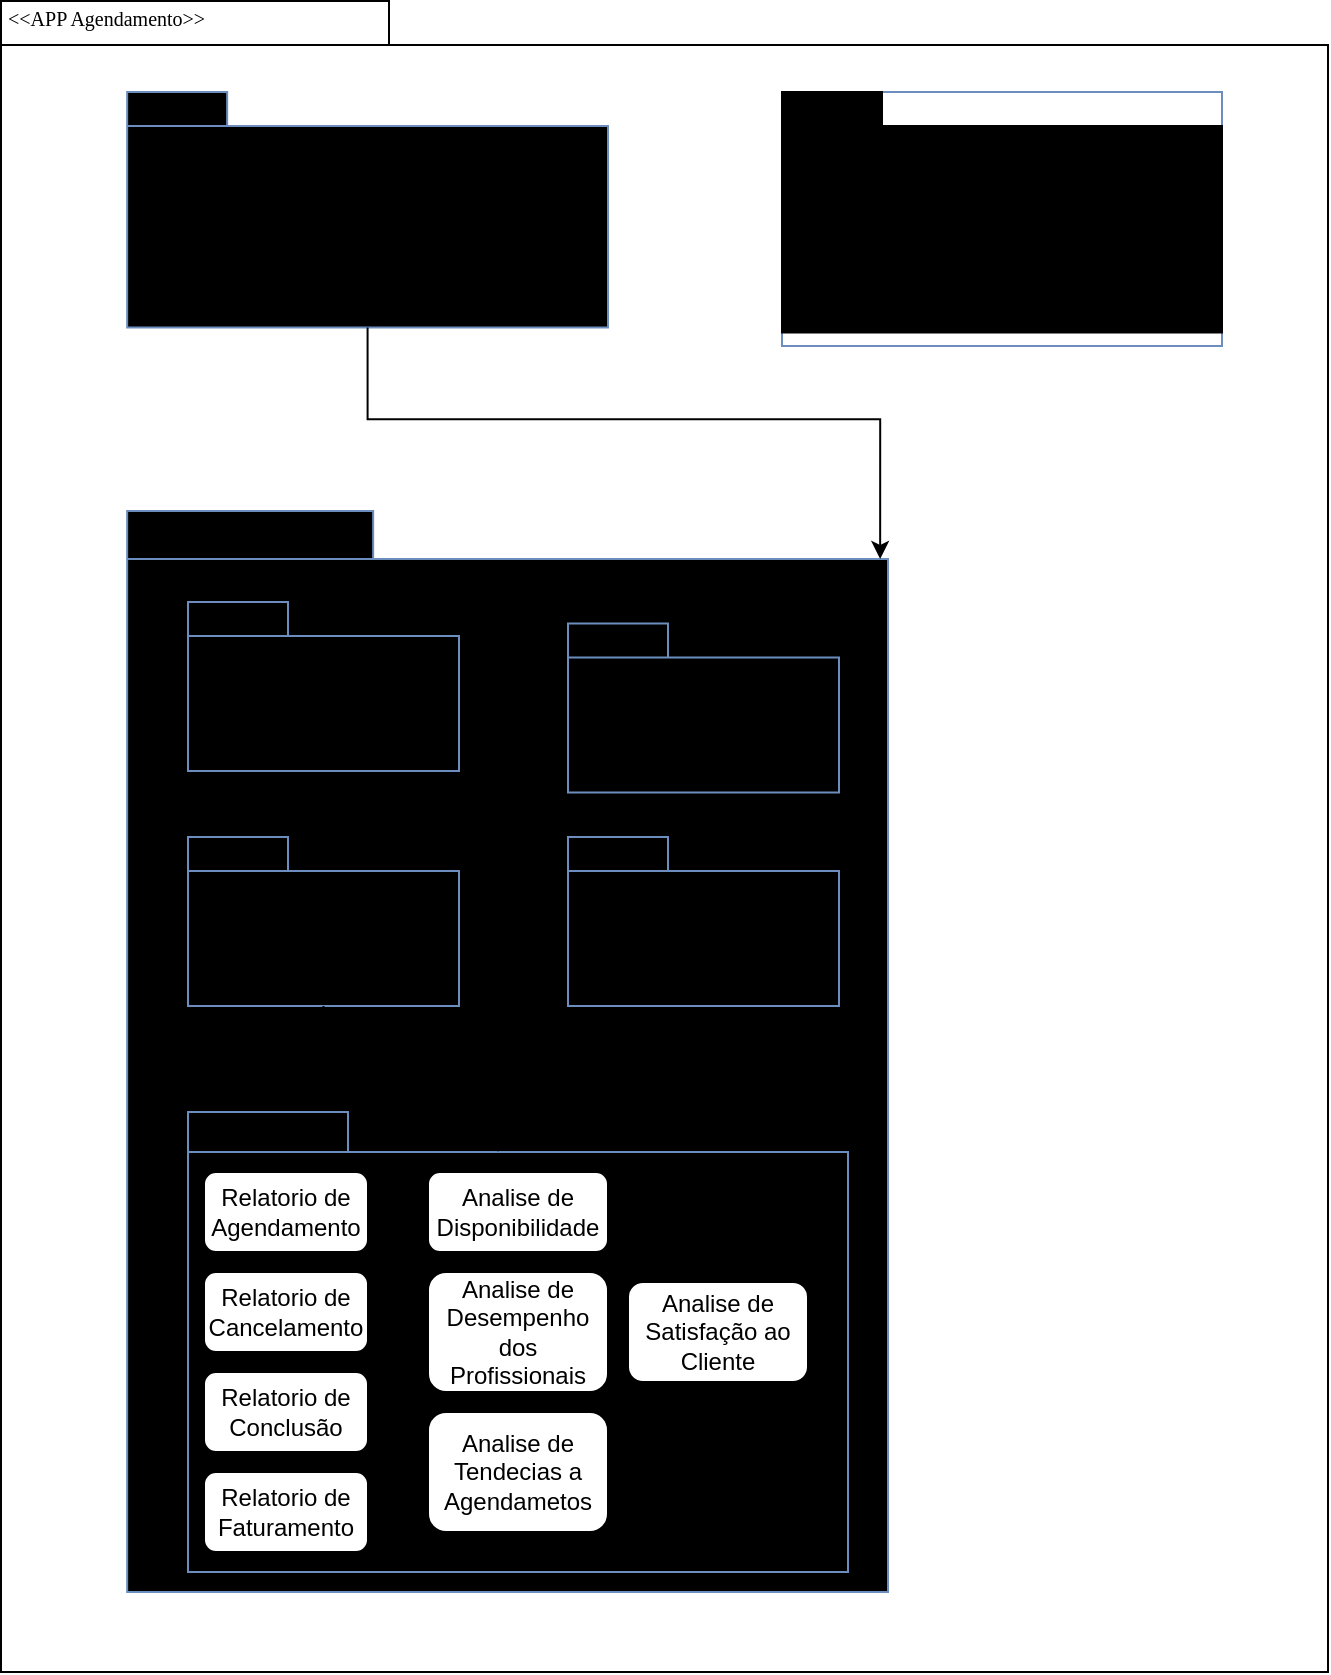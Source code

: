 <mxfile version="26.1.1">
  <diagram name="Page-1" id="b5b7bab2-c9e2-2cf4-8b2a-24fd1a2a6d21">
    <mxGraphModel grid="1" page="1" gridSize="10" guides="1" tooltips="1" connect="1" arrows="1" fold="1" pageScale="1" pageWidth="827" pageHeight="1169" background="none" math="0" shadow="0">
      <root>
        <mxCell id="0" />
        <mxCell id="1" parent="0" />
        <mxCell id="6e0c8c40b5770093-72" value="" style="shape=folder;fontStyle=1;spacingTop=10;tabWidth=194;tabHeight=22;tabPosition=left;html=1;rounded=0;shadow=0;comic=0;labelBackgroundColor=none;strokeWidth=1;fillColor=none;fontFamily=Verdana;fontSize=10;align=center;" vertex="1" parent="1">
          <mxGeometry x="326.5" y="114.5" width="663.5" height="835.5" as="geometry" />
        </mxCell>
        <mxCell id="6e0c8c40b5770093-6" value="" style="group" vertex="1" connectable="0" parent="1">
          <mxGeometry x="465.5" y="170" width="164.5" height="130" as="geometry" />
        </mxCell>
        <mxCell id="6e0c8c40b5770093-4" value="Gerenciamento&lt;div&gt;de agendamento&lt;/div&gt;" style="shape=folder;fontStyle=1;spacingTop=10;tabWidth=50;tabHeight=17;tabPosition=left;html=1;rounded=0;shadow=0;comic=0;labelBackgroundColor=none;strokeWidth=1;fontFamily=Verdana;fontSize=10;align=center;fillColor=#dae8fc;strokeColor=#6c8ebf;gradientColor=light-dark(#99CCFF,#EDEDED);" vertex="1" parent="6e0c8c40b5770093-6">
          <mxGeometry x="-75.92" y="-10" width="240.42" height="117.69" as="geometry" />
        </mxCell>
        <mxCell id="6e0c8c40b5770093-7" value="" style="group;fillColor=none;strokeColor=#6c8ebf;gradientColor=none;" vertex="1" connectable="0" parent="1">
          <mxGeometry x="717" y="160" width="220" height="127" as="geometry" />
        </mxCell>
        <mxCell id="6e0c8c40b5770093-8" value="Gerenciamento&lt;div&gt;de Usuario&lt;/div&gt;" style="shape=folder;fontStyle=1;spacingTop=10;tabWidth=50;tabHeight=17;tabPosition=left;html=1;rounded=0;shadow=0;comic=0;labelBackgroundColor=none;strokeWidth=1;fontFamily=Verdana;fontSize=10;align=center;gradientColor=light-dark(#99CCFF,#EDEDED);" vertex="1" parent="6e0c8c40b5770093-7">
          <mxGeometry width="220.0" height="120.237" as="geometry" />
        </mxCell>
        <mxCell id="6e0c8c40b5770093-33" value="" style="shape=folder;fontStyle=1;spacingTop=10;tabWidth=123;tabHeight=24;tabPosition=left;html=1;rounded=0;shadow=0;comic=0;labelBackgroundColor=none;strokeColor=#6c8ebf;strokeWidth=1;fillColor=#dae8fc;fontFamily=Verdana;fontSize=10;align=center;gradientColor=light-dark(#99CCFF,#EDEDED);" vertex="1" parent="1">
          <mxGeometry x="389.58" y="369.5" width="380.42" height="540.5" as="geometry" />
        </mxCell>
        <mxCell id="6e0c8c40b5770093-43" value="Serviços" style="shape=folder;fontStyle=1;spacingTop=10;tabWidth=50;tabHeight=17;tabPosition=left;html=1;rounded=0;shadow=0;comic=0;labelBackgroundColor=none;strokeColor=#6c8ebf;strokeWidth=1;fillColor=#dae8fc;fontFamily=Verdana;fontSize=10;align=center;gradientColor=light-dark(#99CCFF,#EDEDED);" vertex="1" parent="1">
          <mxGeometry x="420" y="415" width="135.5" height="84.5" as="geometry" />
        </mxCell>
        <mxCell id="6e0c8c40b5770093-73" value="&amp;lt;&amp;lt;APP Agendamento&amp;gt;&amp;gt;" style="text;html=1;align=left;verticalAlign=top;spacingTop=-4;fontSize=10;fontFamily=Verdana" vertex="1" parent="1">
          <mxGeometry x="327.5" y="114.5" width="130" height="20" as="geometry" />
        </mxCell>
        <mxCell id="7kP_midGCZN3tTnBOdYV-2" value="Funcionarios" style="shape=folder;fontStyle=1;spacingTop=10;tabWidth=50;tabHeight=17;tabPosition=left;html=1;rounded=0;shadow=0;comic=0;labelBackgroundColor=none;strokeColor=#6c8ebf;strokeWidth=1;fillColor=#dae8fc;fontFamily=Verdana;fontSize=10;align=center;gradientColor=light-dark(#99CCFF,#EDEDED);" vertex="1" parent="1">
          <mxGeometry x="610" y="425.75" width="135.5" height="84.5" as="geometry" />
        </mxCell>
        <mxCell id="7kP_midGCZN3tTnBOdYV-3" value="Notificacoes" style="shape=folder;fontStyle=1;spacingTop=10;tabWidth=50;tabHeight=17;tabPosition=left;html=1;rounded=0;shadow=0;comic=0;labelBackgroundColor=none;strokeColor=#6c8ebf;strokeWidth=1;fillColor=#dae8fc;fontFamily=Verdana;fontSize=10;align=center;gradientColor=light-dark(#99CCFF,#EDEDED);" vertex="1" parent="1">
          <mxGeometry x="610" y="532.5" width="135.5" height="84.5" as="geometry" />
        </mxCell>
        <mxCell id="7kP_midGCZN3tTnBOdYV-4" value="Relatorio&amp;nbsp;&lt;div&gt;e Analise&lt;/div&gt;" style="shape=folder;fontStyle=1;spacingTop=10;tabWidth=50;tabHeight=17;tabPosition=left;html=1;rounded=0;shadow=0;comic=0;labelBackgroundColor=none;strokeColor=#6C8EBF;strokeWidth=1;fillColor=#DAE8FC;fontFamily=Verdana;fontSize=10;align=center;gradientColor=light-dark(#99CCFF,#EDEDED);" vertex="1" parent="1">
          <mxGeometry x="420" y="532.5" width="135.5" height="84.5" as="geometry" />
        </mxCell>
        <mxCell id="jpQeD4LMIoOpaBO-k5PO-6" style="edgeStyle=orthogonalEdgeStyle;rounded=0;orthogonalLoop=1;jettySize=auto;html=1;exitX=0.5;exitY=1;exitDx=0;exitDy=0;exitPerimeter=0;entryX=0;entryY=0;entryDx=376.5;entryDy=24;entryPerimeter=0;" edge="1" parent="1" source="6e0c8c40b5770093-4" target="6e0c8c40b5770093-33">
          <mxGeometry relative="1" as="geometry" />
        </mxCell>
        <mxCell id="jpQeD4LMIoOpaBO-k5PO-10" value="" style="shape=folder;fontStyle=1;spacingTop=10;tabWidth=80;tabHeight=20;tabPosition=left;html=1;rounded=0;shadow=0;comic=0;labelBackgroundColor=none;strokeWidth=1;fontFamily=Verdana;fontSize=10;align=center;fillColor=light-dark(#1D293B,#1D293B);strokeColor=light-dark(#6C8EBF,#6C8EBF);gradientColor=light-dark(#99CCFF,#EDEDED);" vertex="1" parent="1">
          <mxGeometry x="420" y="670" width="330" height="230" as="geometry" />
        </mxCell>
        <mxCell id="jpQeD4LMIoOpaBO-k5PO-11" style="edgeStyle=orthogonalEdgeStyle;rounded=0;orthogonalLoop=1;jettySize=auto;html=1;exitX=0.5;exitY=1;exitDx=0;exitDy=0;exitPerimeter=0;entryX=0;entryY=0;entryDx=155;entryDy=20;entryPerimeter=0;" edge="1" parent="1" source="7kP_midGCZN3tTnBOdYV-4" target="jpQeD4LMIoOpaBO-k5PO-10">
          <mxGeometry relative="1" as="geometry" />
        </mxCell>
        <mxCell id="jpQeD4LMIoOpaBO-k5PO-13" value="Relatorio de Agendamento" style="rounded=1;whiteSpace=wrap;html=1;fillColor=light-dark(#FFFFFF,#1D293B);" vertex="1" parent="1">
          <mxGeometry x="428" y="700" width="82" height="40" as="geometry" />
        </mxCell>
        <mxCell id="jpQeD4LMIoOpaBO-k5PO-14" value="Relatorio de Cancelamento&lt;span style=&quot;color: rgba(0, 0, 0, 0); font-family: monospace; font-size: 0px; text-align: start; text-wrap-mode: nowrap;&quot;&gt;%3CmxGraphModel%3E%3Croot%3E%3CmxCell%20id%3D%220%22%2F%3E%3CmxCell%20id%3D%221%22%20parent%3D%220%22%2F%3E%3CmxCell%20id%3D%222%22%20value%3D%22Relatorio%20Agendamento%22%20style%3D%22rounded%3D1%3BwhiteSpace%3Dwrap%3Bhtml%3D1%3BfillColor%3Dlight-dark(%23FFFFFF%2C%231D293B)%3B%22%20vertex%3D%221%22%20parent%3D%221%22%3E%3CmxGeometry%20x%3D%22428%22%20y%3D%22700%22%20width%3D%2282%22%20height%3D%2240%22%20as%3D%22geometry%22%2F%3E%3C%2FmxCell%3E%3C%2Froot%3E%3C%2FmxGraphModel%3E&lt;/span&gt;" style="rounded=1;whiteSpace=wrap;html=1;fillColor=light-dark(#FFFFFF,#1D293B);" vertex="1" parent="1">
          <mxGeometry x="428" y="750" width="82" height="40" as="geometry" />
        </mxCell>
        <mxCell id="jpQeD4LMIoOpaBO-k5PO-15" value="Relatorio de Conclusão&lt;span style=&quot;color: rgba(0, 0, 0, 0); font-family: monospace; font-size: 0px; text-align: start; text-wrap-mode: nowrap;&quot;&gt;&lt;span style=&quot;color: rgba(0, 0, 0, 0);&quot;&gt;%3CmxGraphModel%3E%3Croot%3E%3CmxCell%20id%3D%220%22%2F%3E%3CmxCell%20id%3D%221%22%20parent%3D%220%22%2F%3E%3CmxCell%20id%3D%222%22%20value%3D%22Relatorio%20de%20Cancelamento%26lt%3Bspan%20style%3D%26quot%3Bcolor%3A%20rgba(0%2C%200%2C%200%2C%200)%3B%20font-family%3A%20monospace%3B%20font-size%3A%200px%3B%20text-align%3A%20start%3B%20text-wrap-mode%3A%20nowrap%3B%26quot%3B%26gt%3B%253CmxGraphModel%253E%253Croot%253E%253CmxCell%2520id%253D%25220%2522%252F%253E%253CmxCell%2520id%253D%25221%2522%2520parent%253D%25220%2522%252F%253E%253CmxCell%2520id%253D%25222%2522%2520value%253D%2522Relatorio%2520Agendamento%2522%2520style%253D%2522rounded%253D1%253BwhiteSpace%253Dwrap%253Bhtml%253D1%253BfillColor%253Dlight-dark(%2523FFFFFF%252C%25231D293B)%253B%2522%2520vertex%253D%25221%2522%2520parent%253D%25221%2522%253E%253CmxGeometry%2520x%253D%2522428%2522%2520y%253D%2522700%2522%2520width%253D%252282%2522%2520height%253D%252240%2522%2520as%253D%2522geometry%2522%252F%253E%253C%252FmxCell%253E%253C%252Froot%253E%253C%252FmxGraphModel%253E%26lt%3B%2Fspan%26gt%3B%22%20style%3D%22rounded%3D1%3BwhiteSpace%3Dwrap%3Bhtml%3D1%3BfillColor%3Dlight-dark(%23FFFFFF%2C%231D293B)%3B%22%20vertex%3D%221%22%20parent%3D%221%22%3E%3CmxGeometry%20x%3D%22428%22%20y%3D%22750%22%20width%3D%2282%22%20height%3D%2240%22%20as%3D%22geometry%22%2F%3E%3C%2FmxCell%3E%3C%2Froot%3E%3C%2FmxGraphModel%3E&lt;/span&gt;%3CmxGraphModel%3E%3Croot%3E%3CmxCell%20id%3D%220%22%2F%3E%3CmxCell%20id%3D%221%22%20parent%3D%220%22%2F%3E%3CmxCell%20id%3D%222%22%20value%3D%22Relatorio%20Agendamento%22%20style%3D%22rounded%3D1%3BwhiteSpace%3Dwrap%3Bhtml%3D1%3BfillColor%3Dlight-dark(%23FFFFFF%2C%231D293B)%3B%22%20vertex%3D%221%22%20parent%3D%221%22%3E%3CmxGeometry%20x%3D%22428%22%20y%3D%22700%22%20width%3D%2282%22%20height%3D%2240%22%20as%3D%22geometry%22%2F%3E%3C%2FmxCell%3E%3C%2Froot%3E%3C%2FmxGraphModel%3E&lt;/span&gt;" style="rounded=1;whiteSpace=wrap;html=1;fillColor=light-dark(#FFFFFF,#1D293B);" vertex="1" parent="1">
          <mxGeometry x="428" y="800" width="82" height="40" as="geometry" />
        </mxCell>
        <mxCell id="jpQeD4LMIoOpaBO-k5PO-16" value="Relatorio de Faturamento&lt;span style=&quot;color: rgba(0, 0, 0, 0); font-family: monospace; font-size: 0px; text-align: start; text-wrap-mode: nowrap;&quot;&gt;&lt;span style=&quot;color: rgba(0, 0, 0, 0);&quot;&gt;%3CmxGraphModel%3E%3Croot%3E%3CmxCell%20id%3D%220%22%2F%3E%3CmxCell%20id%3D%221%22%20parent%3D%220%22%2F%3E%3CmxCell%20id%3D%222%22%20value%3D%22Relatorio%20de%20Cancelamento%26lt%3Bspan%20style%3D%26quot%3Bcolor%3A%20rgba(0%2C%200%2C%200%2C%200)%3B%20font-family%3A%20monospace%3B%20font-size%3A%200px%3B%20text-align%3A%20start%3B%20text-wrap-mode%3A%20nowrap%3B%26quot%3B%26gt%3B%253CmxGraphModel%253E%253Croot%253E%253CmxCell%2520id%253D%25220%2522%252F%253E%253CmxCell%2520id%253D%25221%2522%2520parent%253D%25220%2522%252F%253E%253CmxCell%2520id%253D%25222%2522%2520value%253D%2522Relatorio%2520Agendamento%2522%2520style%253D%2522rounded%253D1%253BwhiteSpace%253Dwrap%253Bhtml%253D1%253BfillColor%253Dlight-dark(%2523FFFFFF%252C%25231D293B)%253B%2522%2520vertex%253D%25221%2522%2520parent%253D%25221%2522%253E%253CmxGeometry%2520x%253D%2522428%2522%2520y%253D%2522700%2522%2520width%253D%252282%2522%2520height%253D%252240%2522%2520as%253D%2522geometry%2522%252F%253E%253C%252FmxCell%253E%253C%252Froot%253E%253C%252FmxGraphModel%253E%26lt%3B%2Fspan%26gt%3B%22%20style%3D%22rounded%3D1%3BwhiteSpace%3Dwrap%3Bhtml%3D1%3BfillColor%3Dlight-dark(%23FFFFFF%2C%231D293B)%3B%22%20vertex%3D%221%22%20parent%3D%221%22%3E%3CmxGeometry%20x%3D%22428%22%20y%3D%22750%22%20width%3D%2282%22%20height%3D%2240%22%20as%3D%22geometry%22%2F%3E%3C%2FmxCell%3E%3C%2Froot%3E%3C%2FmxGraphModel%3E&lt;/span&gt;%3CmxGraphModel%3E%3Croot%3E%3CmxCell%20id%3D%220%22%2F%3E%3CmxCell%20id%3D%221%22%20parent%3D%220%22%2F%3E%3CmxCell%20id%3D%222%22%20value%3D%22Relatorio%20Agendamento%22%20style%3D%22rounded%3D1%3BwhiteSpace%3Dwrap%3Bhtml%3D1%3BfillColor%3Dlight-dark(%23FFFFFF%2C%231D293B)%3B%22%20vertex%3D%221%22%20parent%3D%221%22%3E%3CmxGeometry%20x%3D%22428%22%20y%3D%22700%22%20width%3D%2282%22%20height%3D%2240%22%20as%3D%22geometry%22%2F%3E%3C%2FmxCell%3E%3C%2Froot%3E%3C%2FmxGraphModel%3E&lt;/span&gt;" style="rounded=1;whiteSpace=wrap;html=1;fillColor=light-dark(#FFFFFF,#1D293B);" vertex="1" parent="1">
          <mxGeometry x="428" y="850" width="82" height="40" as="geometry" />
        </mxCell>
        <mxCell id="jpQeD4LMIoOpaBO-k5PO-17" value="Analise de Disponibilidade" style="rounded=1;whiteSpace=wrap;html=1;fillColor=light-dark(#FFFFFF,#1D293B);" vertex="1" parent="1">
          <mxGeometry x="540" y="700" width="90" height="40" as="geometry" />
        </mxCell>
        <mxCell id="jpQeD4LMIoOpaBO-k5PO-18" value="Analise de Desempenho dos Profissionais" style="rounded=1;whiteSpace=wrap;html=1;fillColor=light-dark(#FFFFFF,#1D293B);" vertex="1" parent="1">
          <mxGeometry x="540" y="750" width="90" height="60" as="geometry" />
        </mxCell>
        <mxCell id="jpQeD4LMIoOpaBO-k5PO-20" value="Analise de Tendecias a Agendametos" style="rounded=1;whiteSpace=wrap;html=1;fillColor=light-dark(#FFFFFF,#1D293B);" vertex="1" parent="1">
          <mxGeometry x="540" y="820" width="90" height="60" as="geometry" />
        </mxCell>
        <mxCell id="jpQeD4LMIoOpaBO-k5PO-21" value="Analise de Satisfação ao Cliente" style="rounded=1;whiteSpace=wrap;html=1;fillColor=light-dark(#FFFFFF,#1D293B);" vertex="1" parent="1">
          <mxGeometry x="640" y="755" width="90" height="50" as="geometry" />
        </mxCell>
      </root>
    </mxGraphModel>
  </diagram>
</mxfile>
